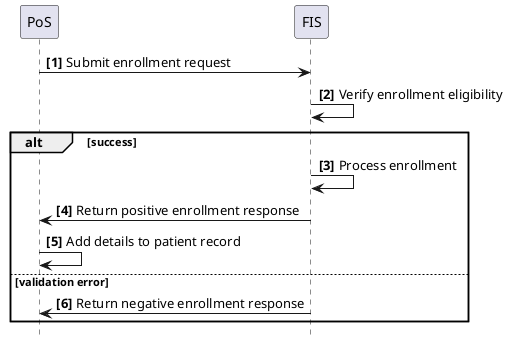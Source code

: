 @startuml
skinparam svgDimensionStyle false
hide footbox
autonumber "<b>[0]"

participant PoS
participant FIS

PoS->FIS: Submit enrollment request
FIS->FIS: Verify enrollment eligibility

alt success
  FIS->FIS: Process enrollment
  FIS->PoS: Return positive enrollment response
  PoS->PoS: Add details to patient record
else validation error
  FIS->PoS: Return negative enrollment response
end

@enduml
